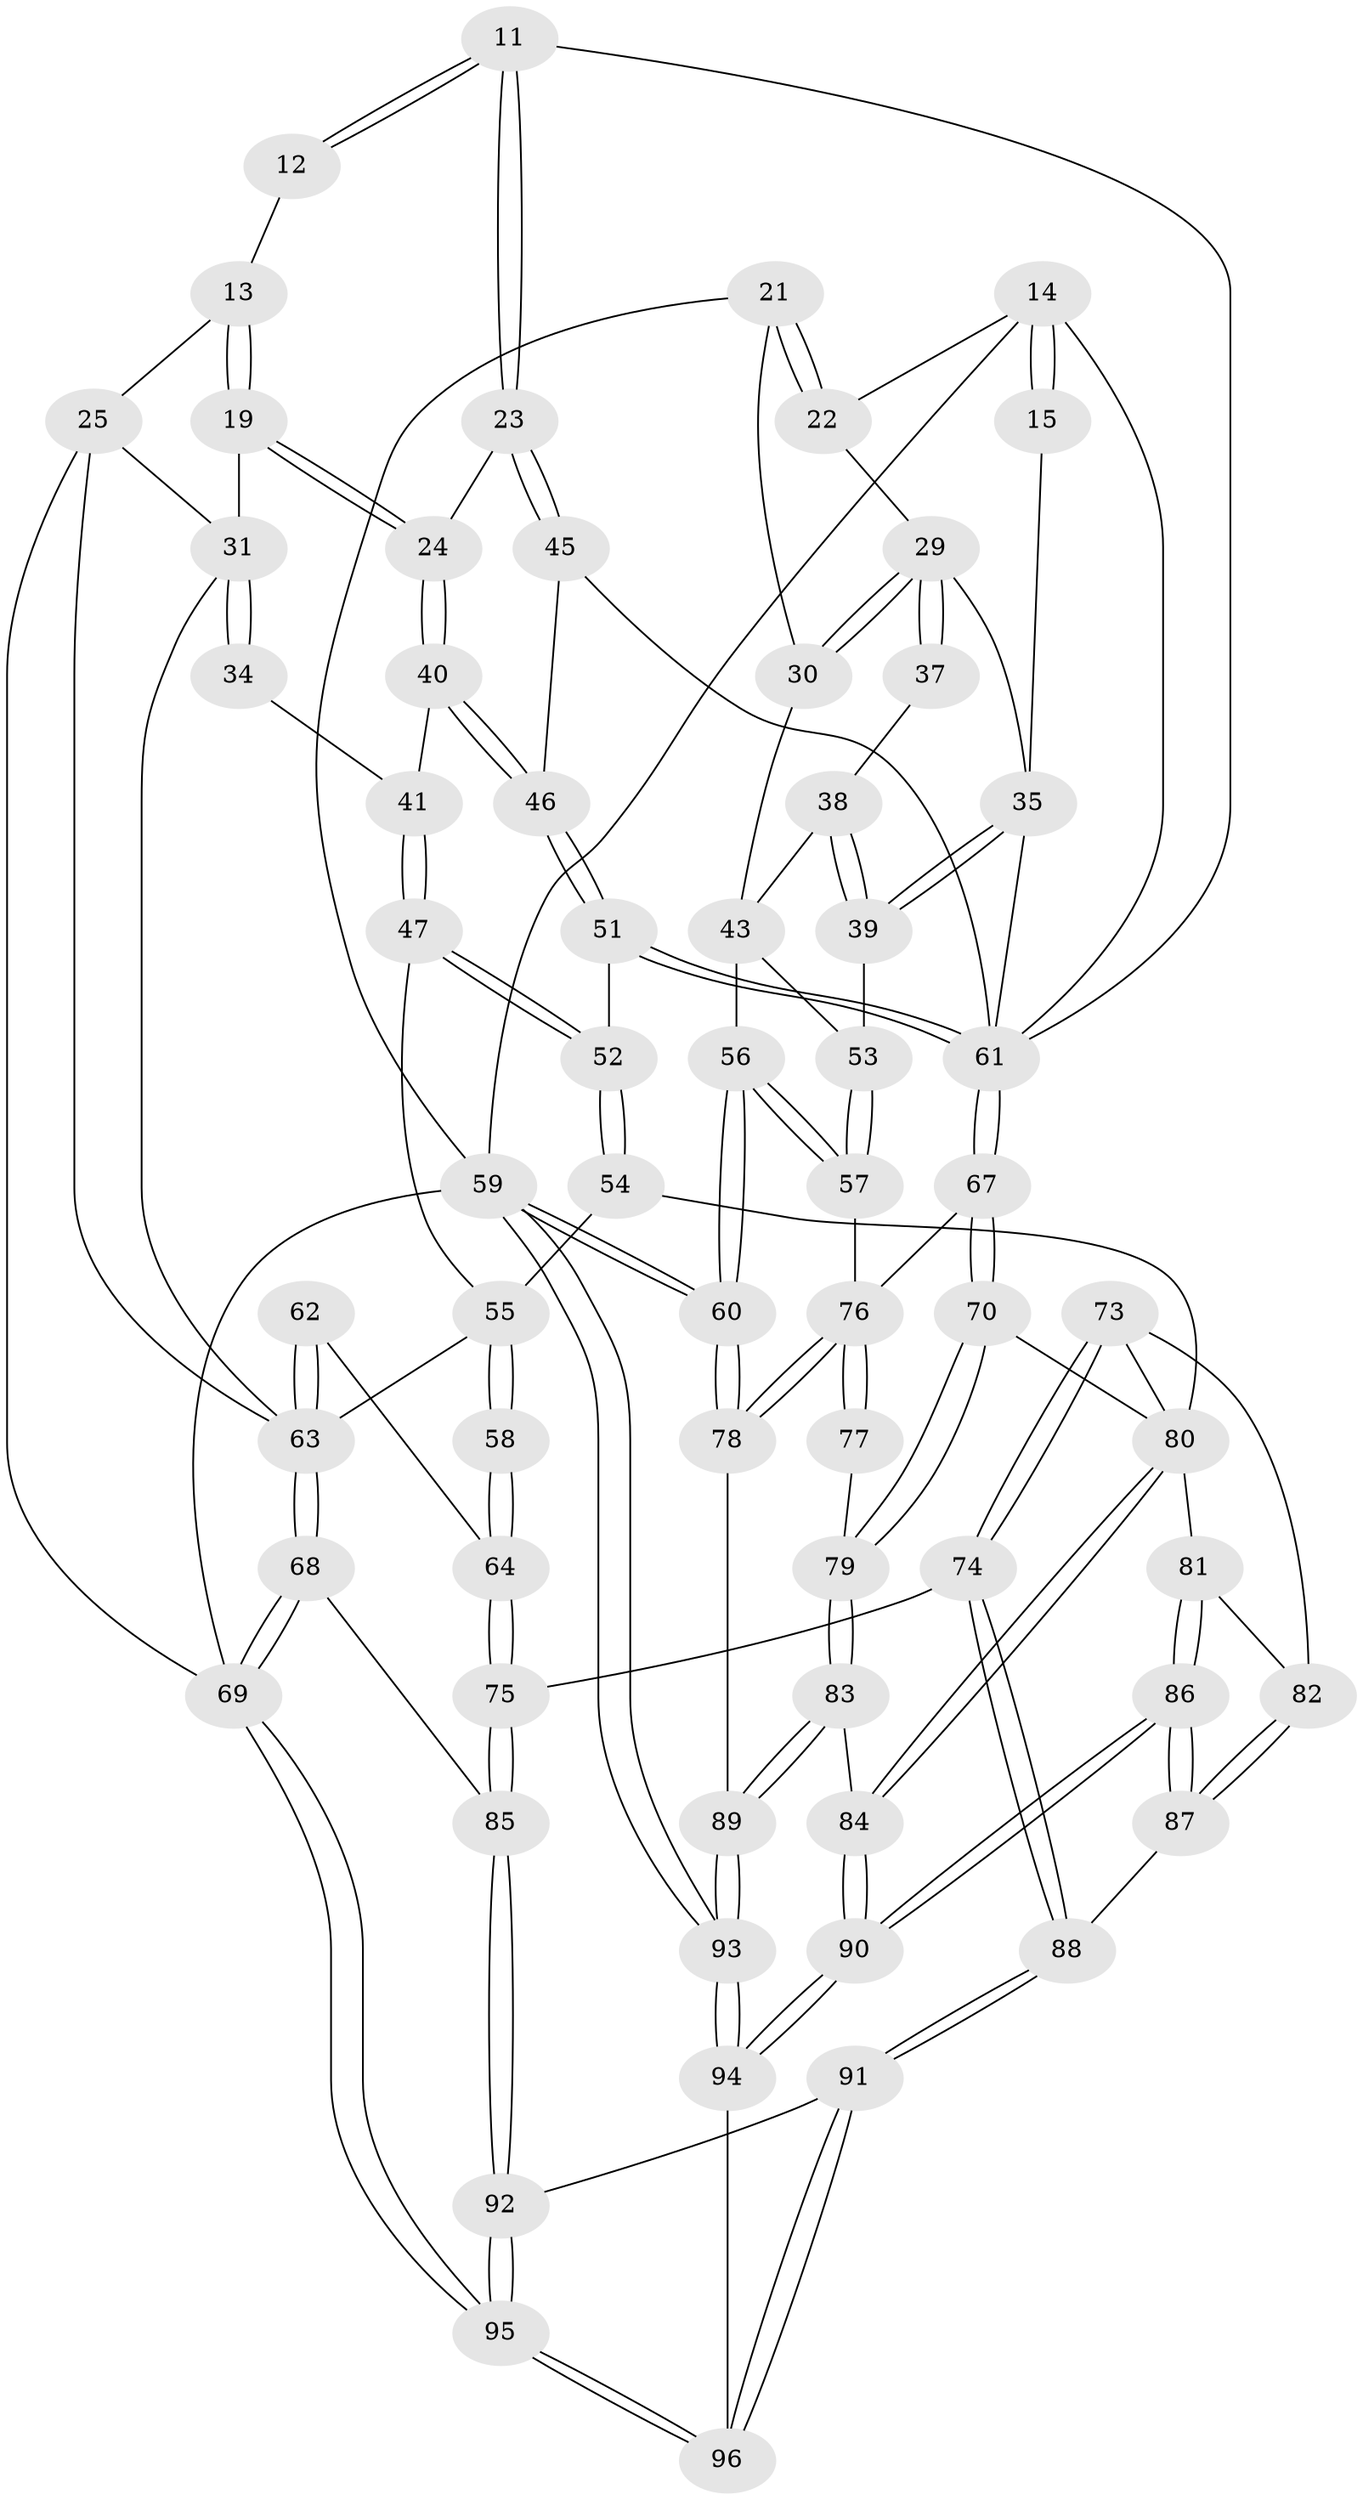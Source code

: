 // original degree distribution, {3: 0.020833333333333332, 4: 0.23958333333333334, 6: 0.21875, 5: 0.5208333333333334}
// Generated by graph-tools (version 1.1) at 2025/06/03/04/25 22:06:35]
// undirected, 67 vertices, 162 edges
graph export_dot {
graph [start="1"]
  node [color=gray90,style=filled];
  11 [pos="+0.5337304909047984+0.18317912377072668"];
  12 [pos="+0.48195011693097467+0.09362699876568632"];
  13 [pos="+0.36868864624760306+0.08149310740693708",super="+8"];
  14 [pos="+0.8155649812812256+0",super="+2+9"];
  15 [pos="+0.7359513523617314+0.11821272676039185"];
  19 [pos="+0.33923948288250333+0.15177463529128846"];
  21 [pos="+1+0"];
  22 [pos="+0.8945748584467028+0.11826682143585064"];
  23 [pos="+0.512858864757332+0.22061342785079796"];
  24 [pos="+0.3761200633117468+0.20033281793582686"];
  25 [pos="+0+0.1485965453821803",super="+18+6"];
  29 [pos="+1+0.2643429131237134",super="+26+27"];
  30 [pos="+1+0.27173958634672135"];
  31 [pos="+0.05225770088196079+0.32171703640529914",super="+17+16+20"];
  34 [pos="+0.18230631211172524+0.2948143116254779"];
  35 [pos="+0.7547846740343277+0.381435151629056",super="+28"];
  37 [pos="+0.8696624930331297+0.20806827735428024"];
  38 [pos="+0.8637670244206384+0.22074419931186234"];
  39 [pos="+0.7623650364253189+0.38098470601598305"];
  40 [pos="+0.33052983112174744+0.2994805175791235"];
  41 [pos="+0.2178502488178252+0.3143755360170194"];
  43 [pos="+1+0.366986741572706",super="+42"];
  45 [pos="+0.537808631615865+0.3260335357290358"];
  46 [pos="+0.42809907304340833+0.42260394602982954"];
  47 [pos="+0.26637400319316756+0.45257102283925316"];
  51 [pos="+0.41723901231056587+0.4546587749230934"];
  52 [pos="+0.3966957777279532+0.4939840424331626"];
  53 [pos="+0.8080016959868389+0.39352972570377087"];
  54 [pos="+0.39861976364565255+0.5088578663337936"];
  55 [pos="+0.23324037695287436+0.5598065253813838",super="+48+49"];
  56 [pos="+1+0.6550457312898331"];
  57 [pos="+0.9131535157490202+0.5853086813610093"];
  58 [pos="+0.20443151472612375+0.6018235322004692"];
  59 [pos="+1+1",super="+3"];
  60 [pos="+1+0.9132299050063455"];
  61 [pos="+0.6901570958108858+0.5054440379542415",super="+44"];
  62 [pos="+0.10438632476872196+0.5879569209677027"];
  63 [pos="+0+0.6191654806438635",super="+33+50"];
  64 [pos="+0.196895624358288+0.6548631258795514"];
  67 [pos="+0.6819087330992434+0.5520358916858813"];
  68 [pos="+0+0.6387619083273959"];
  69 [pos="+0+1",super="+4"];
  70 [pos="+0.6618867539310052+0.5773196288714276"];
  73 [pos="+0.33955132077556893+0.6579299535832228"];
  74 [pos="+0.27179898916955575+0.7058036717128144"];
  75 [pos="+0.2203787815733006+0.7017429249411017"];
  76 [pos="+0.8400334364092171+0.7575214308663647",super="+65+66"];
  77 [pos="+0.7918083082850851+0.7439985388973871"];
  78 [pos="+0.8483898951371189+0.7640385396571079"];
  79 [pos="+0.7663807507631027+0.7455962729320157"];
  80 [pos="+0.5739706627642813+0.7101526542162538",super="+72"];
  81 [pos="+0.4214087211218207+0.7024461619202662"];
  82 [pos="+0.4178839053696329+0.7016235061456562"];
  83 [pos="+0.7075378043588739+0.7829326939645748"];
  84 [pos="+0.5788911004700024+0.7361270828521791"];
  85 [pos="+0.15685659188944975+0.7522738131115237"];
  86 [pos="+0.4962789251024949+0.8821199638981058"];
  87 [pos="+0.4159239324870541+0.8554090950985349"];
  88 [pos="+0.33987972938192573+0.8454591212891345"];
  89 [pos="+0.7279371401641107+0.9451697606196039"];
  90 [pos="+0.5165046834932129+0.8907823580305241"];
  91 [pos="+0.29780308538166617+0.9042617818816985"];
  92 [pos="+0.1184177176610092+0.9111659101733337"];
  93 [pos="+0.7032089184411052+1"];
  94 [pos="+0.6015935996574311+1"];
  95 [pos="+0+1"];
  96 [pos="+0.36299895872762256+1"];
  11 -- 12;
  11 -- 12;
  11 -- 23;
  11 -- 23;
  11 -- 61;
  12 -- 13 [weight=2];
  13 -- 19;
  13 -- 19;
  13 -- 25;
  14 -- 15 [weight=2];
  14 -- 15;
  14 -- 22;
  14 -- 59;
  14 -- 61;
  15 -- 35;
  19 -- 24;
  19 -- 24;
  19 -- 31;
  21 -- 22;
  21 -- 22;
  21 -- 30;
  21 -- 59;
  22 -- 29;
  23 -- 24;
  23 -- 45;
  23 -- 45;
  24 -- 40;
  24 -- 40;
  25 -- 69 [weight=2];
  25 -- 31 [weight=2];
  25 -- 63;
  29 -- 30;
  29 -- 30;
  29 -- 37 [weight=2];
  29 -- 37;
  29 -- 35;
  30 -- 43;
  31 -- 34 [weight=2];
  31 -- 34;
  31 -- 63;
  34 -- 41;
  35 -- 39;
  35 -- 39;
  35 -- 61;
  37 -- 38;
  38 -- 39;
  38 -- 39;
  38 -- 43;
  39 -- 53;
  40 -- 41;
  40 -- 46;
  40 -- 46;
  41 -- 47;
  41 -- 47;
  43 -- 53;
  43 -- 56;
  45 -- 46;
  45 -- 61;
  46 -- 51;
  46 -- 51;
  47 -- 52;
  47 -- 52;
  47 -- 55;
  51 -- 52;
  51 -- 61;
  51 -- 61;
  52 -- 54;
  52 -- 54;
  53 -- 57;
  53 -- 57;
  54 -- 55;
  54 -- 80;
  55 -- 58 [weight=2];
  55 -- 58;
  55 -- 63;
  56 -- 57;
  56 -- 57;
  56 -- 60;
  56 -- 60;
  57 -- 76;
  58 -- 64;
  58 -- 64;
  59 -- 60;
  59 -- 60;
  59 -- 93;
  59 -- 93;
  59 -- 69 [weight=2];
  60 -- 78;
  60 -- 78;
  61 -- 67;
  61 -- 67;
  62 -- 63 [weight=2];
  62 -- 63;
  62 -- 64;
  63 -- 68;
  63 -- 68;
  64 -- 75;
  64 -- 75;
  67 -- 70;
  67 -- 70;
  67 -- 76;
  68 -- 69;
  68 -- 69;
  68 -- 85;
  69 -- 95;
  69 -- 95;
  70 -- 79;
  70 -- 79;
  70 -- 80;
  73 -- 74;
  73 -- 74;
  73 -- 82;
  73 -- 80;
  74 -- 75;
  74 -- 88;
  74 -- 88;
  75 -- 85;
  75 -- 85;
  76 -- 77 [weight=2];
  76 -- 77;
  76 -- 78;
  76 -- 78;
  77 -- 79;
  78 -- 89;
  79 -- 83;
  79 -- 83;
  80 -- 81;
  80 -- 84;
  80 -- 84;
  81 -- 82;
  81 -- 86;
  81 -- 86;
  82 -- 87;
  82 -- 87;
  83 -- 84;
  83 -- 89;
  83 -- 89;
  84 -- 90;
  84 -- 90;
  85 -- 92;
  85 -- 92;
  86 -- 87;
  86 -- 87;
  86 -- 90;
  86 -- 90;
  87 -- 88;
  88 -- 91;
  88 -- 91;
  89 -- 93;
  89 -- 93;
  90 -- 94;
  90 -- 94;
  91 -- 92;
  91 -- 96;
  91 -- 96;
  92 -- 95;
  92 -- 95;
  93 -- 94;
  93 -- 94;
  94 -- 96;
  95 -- 96;
  95 -- 96;
}
